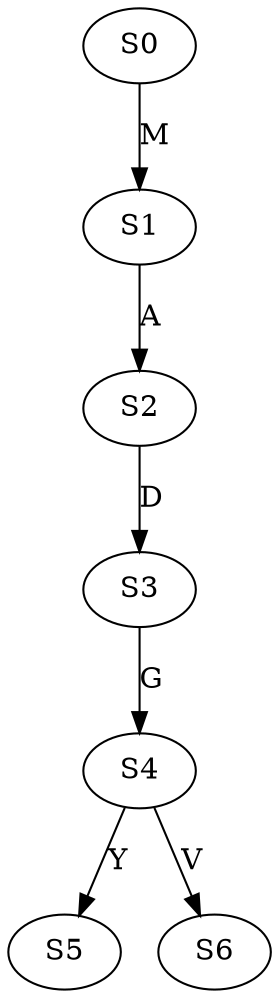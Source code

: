 strict digraph  {
	S0 -> S1 [ label = M ];
	S1 -> S2 [ label = A ];
	S2 -> S3 [ label = D ];
	S3 -> S4 [ label = G ];
	S4 -> S5 [ label = Y ];
	S4 -> S6 [ label = V ];
}
